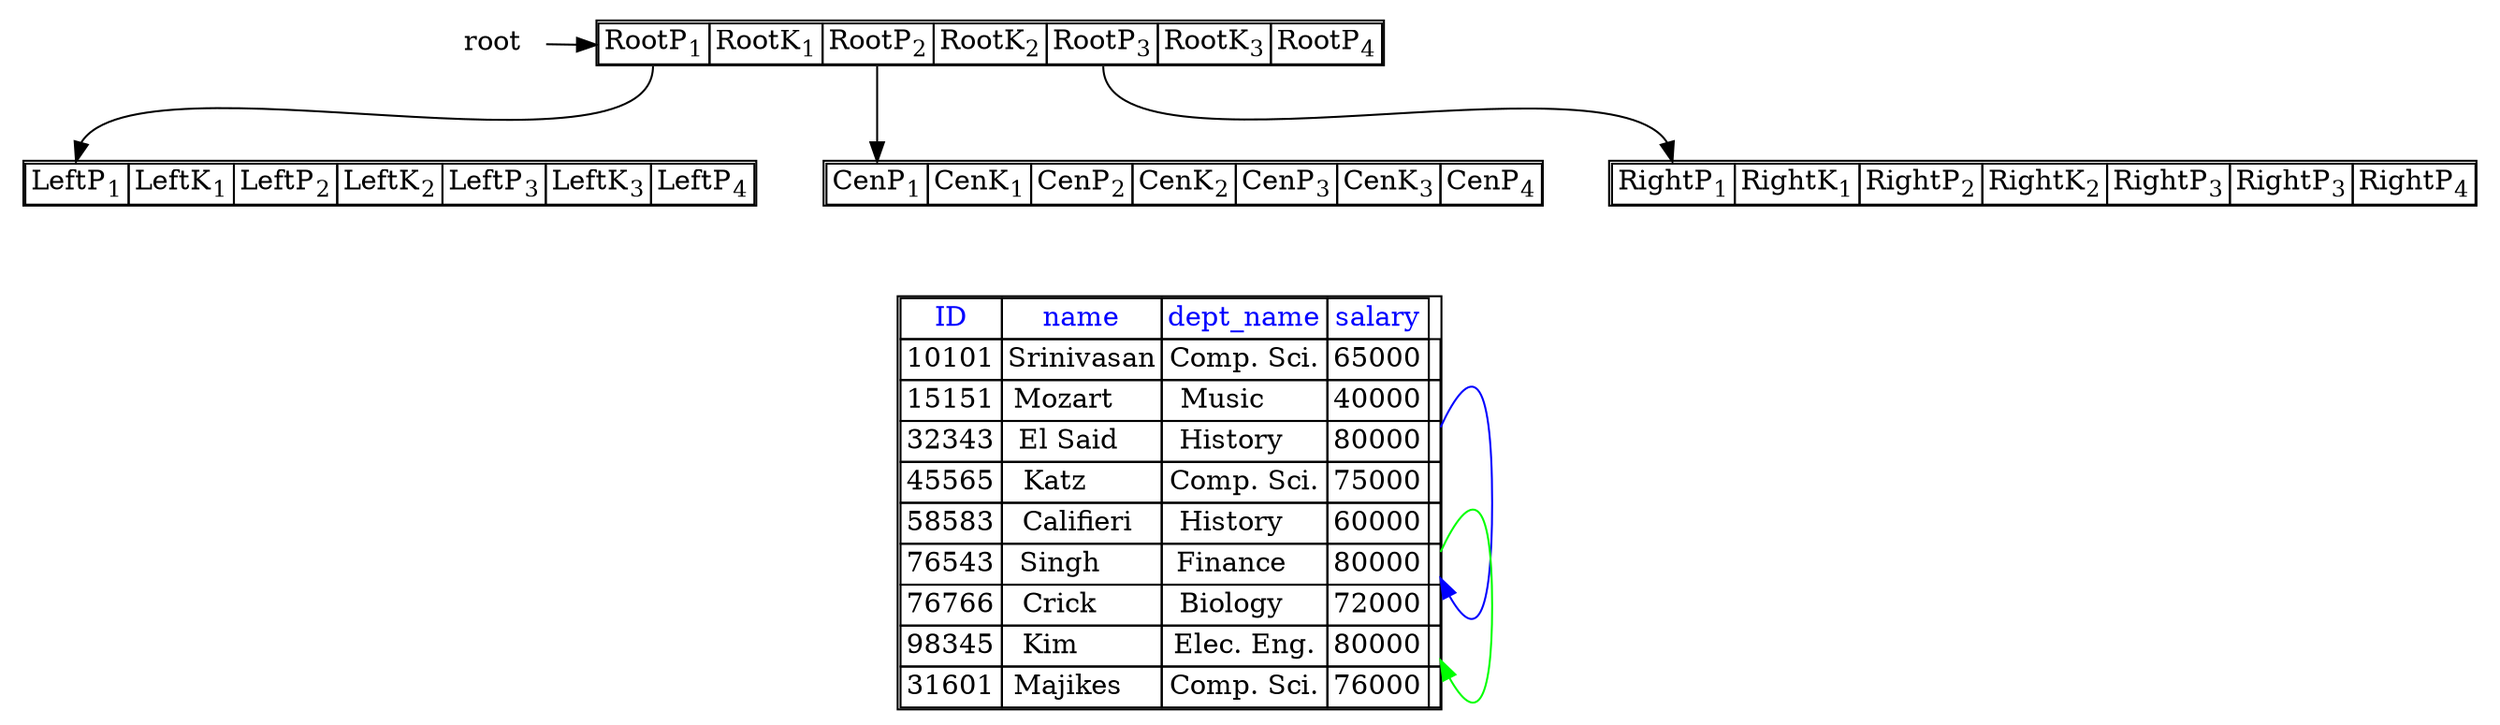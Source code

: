 digraph G
{
    splines=true 
    "node00"
    [
        shape = none
        label = <<table border="1" cellborder="1" cellspacing="0">
                    <tr>
                        <td port="ptr1">RootP<sub>1</sub></td>
                        <td port="key1">RootK<sub>1</sub></td>
                        <td port="ptr2">RootP<sub>2</sub></td>
                        <td port="key2">RootK<sub>2</sub></td>
                        <td port="ptr3">RootP<sub>3</sub></td>
                        <td port="key3">RootK<sub>3</sub></td>
                        <td port="ptr4">RootP<sub>4</sub></td>
                    </tr>
                </table>>
    ]
    "node10"
    [
        shape = none
        label = <<table border="1" cellborder="1" cellspacing="0">
                    <tr>
                        <td port="ptr1">LeftP<sub>1</sub></td>
                        <td port="key1">LeftK<sub>1</sub></td>
                        <td port="ptr2">LeftP<sub>2</sub></td>
                        <td port="key2">LeftK<sub>2</sub></td>
                        <td port="ptr3">LeftP<sub>3</sub></td>
                        <td port="key3">LeftK<sub>3</sub></td>
                        <td port="ptr4">LeftP<sub>4</sub></td>
                    </tr>
                </table>>
    ]
    "node11"
    [
        shape = none
        label = <<table border="1" cellborder="1" cellspacing="0">
                    <tr>
                        <td port="ptr1">CenP<sub>1</sub></td>
                        <td port="key1">CenK<sub>1</sub></td>
                        <td port="ptr2">CenP<sub>2</sub></td>
                        <td port="key2">CenK<sub>2</sub></td>
                        <td port="ptr3">CenP<sub>3</sub></td>
                        <td port="key3">CenK<sub>3</sub></td>
                        <td port="ptr4">CenP<sub>4</sub></td>
                    </tr>
                </table>>
    ]
    "node12"
    [
        shape = none
        label = <<table border="1" cellborder="1" cellspacing="0">
                    <tr>
                        <td port="ptr1">RightP<sub>1</sub></td>
                        <td port="key1">RightK<sub>1</sub></td>
                        <td port="ptr2">RightP<sub>2</sub></td>
                        <td port="key2">RightK<sub>2</sub></td>
                        <td port="ptr3">RightP<sub>3</sub></td>
                        <td port="key3">RightP<sub>3</sub></td>
                        <td port="ptr4">RightP<sub>4</sub></td>
                    </tr>
                </table>>
    ]
    "instructors"
    [
        shape = none
        label = <<table border="1" cellborder="1" cellspacing="0">
                 <tr><td><font color="blue">ID</font></td>
                       <td><font color="blue">name</font></td>
                       <td><font color="blue">dept_name</font></td>
                       <td><font color="blue">salary</font></td>
                       </tr>
                 <tr><td port="id1">10101</td><td port="name1">Srinivasan</td><td port="dept_name1">Comp. Sci.</td><td port="salary1">65000</td><td port="next_ptr1"></td></tr>
                 <tr><td port="id3">15151</td><td port="name3">Mozart    </td><td port="dept_name3">Music     </td><td port="salary3">40000</td><td port="next_ptr3"></td></tr>
                 <tr><td port="id5">32343</td><td port="name5">El Said   </td><td port="dept_name5">History   </td><td port="salary5">80000</td><td port="next_ptr5"></td></tr>
                 <tr><td port="id7">45565</td><td port="name7">Katz      </td><td port="dept_name7">Comp. Sci.</td><td port="salary7">75000</td><td port="next_ptr7"></td></tr>
                 <tr><td port="id8">58583</td><td port="name8">Califieri </td><td port="dept_name8">History   </td><td port="salary8">60000</td><td port="next_ptr8"></td></tr>
                 <tr><td port="id9">76543</td><td port="name9">Singh     </td><td port="dept_name9">Finance   </td><td port="salary9">80000</td><td port="next_ptr9"></td></tr>
                 <tr><td port="id10">76766</td><td port="name10">Crick     </td><td port="dept_name10">Biology   </td><td port="salary10">72000</td><td port="next_ptr10"></td></tr>
                 <tr><td port="id12">98345</td><td port="name12">Kim       </td><td port="dept_name12">Elec. Eng.</td><td port="salary12">80000</td><td port="next_ptr12"></td></tr>
                 <tr><td port="id13">31601</td><td port="name12">Majikes   </td><td port="dept_name12">Comp. Sci.</td><td port="salary12">76000</td><td port="next_ptr13"></td></tr>
                </table>>
    ]

    [ comment="add labels" ]
    "root" [ shape = none label="root" ]

    [ comment="add node invisible pointers to align nodes left to right"]
    "root" -> "node00":"ptr1"
    "node00":"ptr1" -> "node10":"ptr1" [ style=invis ]
    "node00":"ptr2" -> "node11":"ptr1" [ style=invis ]
    "node00":"ptr3" -> "node12":"ptr1" [ style=invis ]

    [ comment="add instructor data pointers" ]
    "instructors":"next_ptr5" -> "instructors":"next_ptr9" [color=blue]
    "instructors":"next_ptr9" -> "instructors":"next_ptr12" [color=green]

    [ comment="root node pointers"]
    "node00":"ptr1":s -> "node10":"ptr1":n
    "node00":"ptr2":s -> "node11":"ptr1":n
    "node00":"ptr3":s -> "node12":"ptr1":n


    [ comment="chain leaves" ]
    "node10":"ptr4":e -> "node11":"ptr1":w [style=invis]
    "node11":"ptr4":e -> "node12":"ptr1":w [style=invis]
    
    [ comment="instructors below leaves"]
    "node10":"ptr1":s -> "instructors":"id1":n [style=invis]
    "node11":"ptr2":s -> "instructors":"name1":n [style=invis]
    "node12":"ptr3":s -> "instructors":"next_ptr1":n [style=invis]

    {rank=source; "root", "node00"}
    {rank=same; "node10" "node11" "node12"}
    {rank=same; "instructors"}

}
